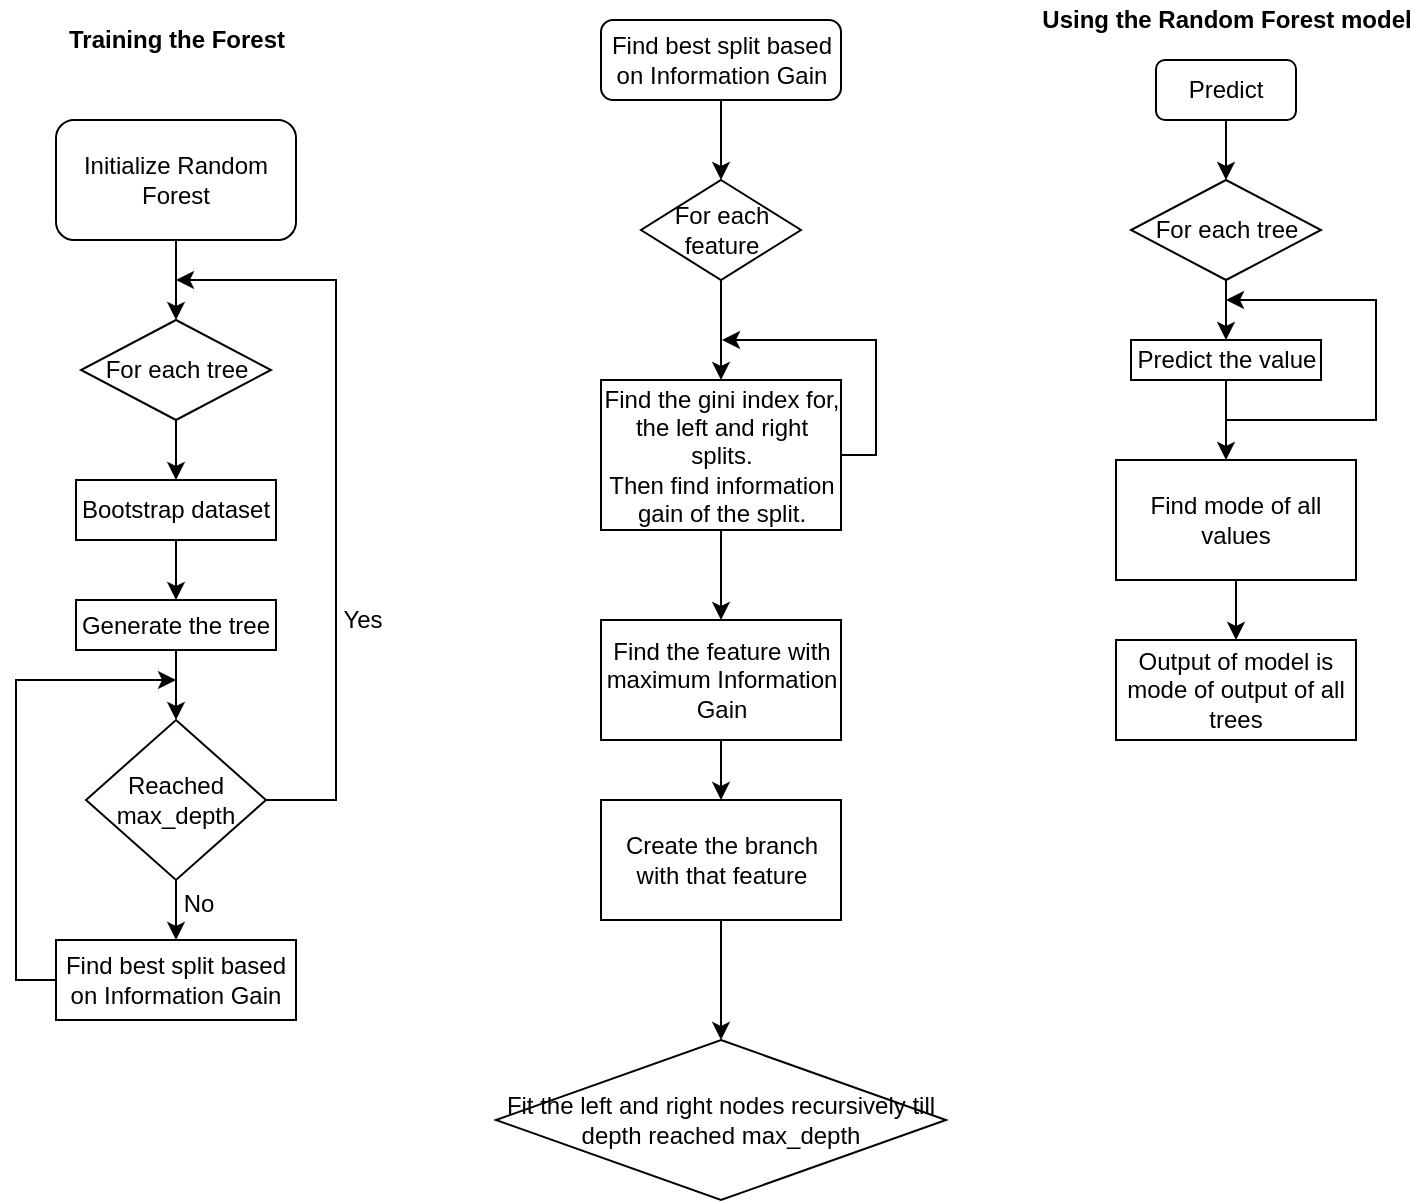 <mxfile version="17.4.6" type="device"><diagram id="KU0ChVuwPLwcK5prEI8C" name="Page-1"><mxGraphModel dx="1221" dy="644" grid="1" gridSize="10" guides="1" tooltips="1" connect="1" arrows="1" fold="1" page="1" pageScale="1" pageWidth="850" pageHeight="1100" math="0" shadow="0"><root><mxCell id="0"/><mxCell id="1" parent="0"/><mxCell id="8TZVze4hY6IjPPiAAVBT-3" style="edgeStyle=orthogonalEdgeStyle;rounded=0;orthogonalLoop=1;jettySize=auto;html=1;entryX=0.5;entryY=0;entryDx=0;entryDy=0;" edge="1" parent="1" source="8TZVze4hY6IjPPiAAVBT-1" target="8TZVze4hY6IjPPiAAVBT-2"><mxGeometry relative="1" as="geometry"/></mxCell><mxCell id="8TZVze4hY6IjPPiAAVBT-1" value="Initialize Random Forest" style="rounded=1;whiteSpace=wrap;html=1;" vertex="1" parent="1"><mxGeometry x="50" y="80" width="120" height="60" as="geometry"/></mxCell><mxCell id="8TZVze4hY6IjPPiAAVBT-5" style="edgeStyle=orthogonalEdgeStyle;rounded=0;orthogonalLoop=1;jettySize=auto;html=1;" edge="1" parent="1" source="8TZVze4hY6IjPPiAAVBT-2" target="8TZVze4hY6IjPPiAAVBT-6"><mxGeometry relative="1" as="geometry"><mxPoint x="110" y="260.0" as="targetPoint"/></mxGeometry></mxCell><mxCell id="8TZVze4hY6IjPPiAAVBT-2" value="For each tree" style="rhombus;whiteSpace=wrap;html=1;" vertex="1" parent="1"><mxGeometry x="62.5" y="180" width="95" height="50" as="geometry"/></mxCell><mxCell id="8TZVze4hY6IjPPiAAVBT-9" value="" style="edgeStyle=orthogonalEdgeStyle;rounded=0;orthogonalLoop=1;jettySize=auto;html=1;" edge="1" parent="1" source="8TZVze4hY6IjPPiAAVBT-6" target="8TZVze4hY6IjPPiAAVBT-8"><mxGeometry relative="1" as="geometry"/></mxCell><mxCell id="8TZVze4hY6IjPPiAAVBT-6" value="Bootstrap dataset" style="rounded=0;whiteSpace=wrap;html=1;" vertex="1" parent="1"><mxGeometry x="60" y="260" width="100" height="30" as="geometry"/></mxCell><mxCell id="8TZVze4hY6IjPPiAAVBT-11" value="" style="edgeStyle=orthogonalEdgeStyle;rounded=0;orthogonalLoop=1;jettySize=auto;html=1;" edge="1" parent="1" source="8TZVze4hY6IjPPiAAVBT-8" target="8TZVze4hY6IjPPiAAVBT-10"><mxGeometry relative="1" as="geometry"/></mxCell><mxCell id="8TZVze4hY6IjPPiAAVBT-8" value="Generate the tree" style="whiteSpace=wrap;html=1;rounded=0;" vertex="1" parent="1"><mxGeometry x="60" y="320" width="100" height="25" as="geometry"/></mxCell><mxCell id="8TZVze4hY6IjPPiAAVBT-13" value="" style="edgeStyle=orthogonalEdgeStyle;rounded=0;orthogonalLoop=1;jettySize=auto;html=1;" edge="1" parent="1" source="8TZVze4hY6IjPPiAAVBT-10" target="8TZVze4hY6IjPPiAAVBT-12"><mxGeometry relative="1" as="geometry"/></mxCell><mxCell id="8TZVze4hY6IjPPiAAVBT-20" style="edgeStyle=orthogonalEdgeStyle;rounded=0;orthogonalLoop=1;jettySize=auto;html=1;" edge="1" parent="1" source="8TZVze4hY6IjPPiAAVBT-10"><mxGeometry relative="1" as="geometry"><mxPoint x="110" y="160" as="targetPoint"/><Array as="points"><mxPoint x="190" y="420"/><mxPoint x="190" y="160"/></Array></mxGeometry></mxCell><mxCell id="8TZVze4hY6IjPPiAAVBT-10" value="Reached max_depth" style="rhombus;whiteSpace=wrap;html=1;rounded=0;" vertex="1" parent="1"><mxGeometry x="65" y="380" width="90" height="80" as="geometry"/></mxCell><mxCell id="8TZVze4hY6IjPPiAAVBT-15" style="edgeStyle=orthogonalEdgeStyle;rounded=0;orthogonalLoop=1;jettySize=auto;html=1;" edge="1" parent="1" source="8TZVze4hY6IjPPiAAVBT-12"><mxGeometry relative="1" as="geometry"><mxPoint x="110" y="360" as="targetPoint"/><Array as="points"><mxPoint x="30" y="510"/><mxPoint x="30" y="360"/></Array></mxGeometry></mxCell><mxCell id="8TZVze4hY6IjPPiAAVBT-12" value="Find best split based on Information Gain" style="whiteSpace=wrap;html=1;rounded=0;" vertex="1" parent="1"><mxGeometry x="50" y="490" width="120" height="40" as="geometry"/></mxCell><mxCell id="8TZVze4hY6IjPPiAAVBT-14" value="No" style="text;html=1;align=center;verticalAlign=middle;resizable=0;points=[];autosize=1;strokeColor=none;fillColor=none;" vertex="1" parent="1"><mxGeometry x="106" y="462" width="30" height="20" as="geometry"/></mxCell><mxCell id="8TZVze4hY6IjPPiAAVBT-22" value="Yes" style="text;html=1;align=center;verticalAlign=middle;resizable=0;points=[];autosize=1;strokeColor=none;fillColor=none;" vertex="1" parent="1"><mxGeometry x="188" y="320" width="30" height="20" as="geometry"/></mxCell><mxCell id="8TZVze4hY6IjPPiAAVBT-23" value="Training the Forest" style="text;html=1;align=center;verticalAlign=middle;resizable=0;points=[];autosize=1;strokeColor=none;fillColor=none;fontStyle=1" vertex="1" parent="1"><mxGeometry x="50" y="30" width="120" height="20" as="geometry"/></mxCell><mxCell id="8TZVze4hY6IjPPiAAVBT-31" style="edgeStyle=orthogonalEdgeStyle;rounded=0;orthogonalLoop=1;jettySize=auto;html=1;entryX=0.5;entryY=0;entryDx=0;entryDy=0;" edge="1" parent="1" source="8TZVze4hY6IjPPiAAVBT-25" target="8TZVze4hY6IjPPiAAVBT-29"><mxGeometry relative="1" as="geometry"/></mxCell><mxCell id="8TZVze4hY6IjPPiAAVBT-25" value="&lt;span&gt;Find best split based on Information Gain&lt;/span&gt;" style="rounded=1;whiteSpace=wrap;html=1;" vertex="1" parent="1"><mxGeometry x="322.5" y="30" width="120" height="40" as="geometry"/></mxCell><mxCell id="8TZVze4hY6IjPPiAAVBT-34" value="" style="edgeStyle=orthogonalEdgeStyle;rounded=0;orthogonalLoop=1;jettySize=auto;html=1;" edge="1" parent="1" source="8TZVze4hY6IjPPiAAVBT-29" target="8TZVze4hY6IjPPiAAVBT-33"><mxGeometry relative="1" as="geometry"/></mxCell><mxCell id="8TZVze4hY6IjPPiAAVBT-29" value="For each feature" style="rhombus;whiteSpace=wrap;html=1;" vertex="1" parent="1"><mxGeometry x="342.5" y="110" width="80" height="50" as="geometry"/></mxCell><mxCell id="8TZVze4hY6IjPPiAAVBT-45" style="edgeStyle=orthogonalEdgeStyle;rounded=0;orthogonalLoop=1;jettySize=auto;html=1;" edge="1" parent="1" source="8TZVze4hY6IjPPiAAVBT-33"><mxGeometry relative="1" as="geometry"><mxPoint x="383" y="190" as="targetPoint"/><Array as="points"><mxPoint x="460" y="248"/><mxPoint x="460" y="190"/></Array></mxGeometry></mxCell><mxCell id="8TZVze4hY6IjPPiAAVBT-46" value="" style="edgeStyle=orthogonalEdgeStyle;rounded=0;orthogonalLoop=1;jettySize=auto;html=1;" edge="1" parent="1" source="8TZVze4hY6IjPPiAAVBT-33" target="8TZVze4hY6IjPPiAAVBT-36"><mxGeometry relative="1" as="geometry"/></mxCell><mxCell id="8TZVze4hY6IjPPiAAVBT-33" value="Find the gini index for, the left and right splits.&lt;br&gt;Then find information gain of the split." style="whiteSpace=wrap;html=1;" vertex="1" parent="1"><mxGeometry x="322.5" y="210" width="120" height="75" as="geometry"/></mxCell><mxCell id="8TZVze4hY6IjPPiAAVBT-39" value="" style="edgeStyle=orthogonalEdgeStyle;rounded=0;orthogonalLoop=1;jettySize=auto;html=1;" edge="1" parent="1" source="8TZVze4hY6IjPPiAAVBT-36" target="8TZVze4hY6IjPPiAAVBT-38"><mxGeometry relative="1" as="geometry"/></mxCell><mxCell id="8TZVze4hY6IjPPiAAVBT-36" value="Find the feature with maximum Information Gain" style="whiteSpace=wrap;html=1;" vertex="1" parent="1"><mxGeometry x="322.5" y="330" width="120" height="60" as="geometry"/></mxCell><mxCell id="8TZVze4hY6IjPPiAAVBT-42" value="" style="edgeStyle=orthogonalEdgeStyle;rounded=0;orthogonalLoop=1;jettySize=auto;html=1;" edge="1" parent="1" source="8TZVze4hY6IjPPiAAVBT-38" target="8TZVze4hY6IjPPiAAVBT-41"><mxGeometry relative="1" as="geometry"/></mxCell><mxCell id="8TZVze4hY6IjPPiAAVBT-38" value="Create the branch with that feature" style="whiteSpace=wrap;html=1;" vertex="1" parent="1"><mxGeometry x="322.5" y="420" width="120" height="60" as="geometry"/></mxCell><mxCell id="8TZVze4hY6IjPPiAAVBT-41" value="Fit the left and right nodes recursively till depth reached max_depth" style="rhombus;whiteSpace=wrap;html=1;" vertex="1" parent="1"><mxGeometry x="270" y="540" width="225" height="80" as="geometry"/></mxCell><mxCell id="8TZVze4hY6IjPPiAAVBT-49" style="edgeStyle=orthogonalEdgeStyle;rounded=0;orthogonalLoop=1;jettySize=auto;html=1;" edge="1" parent="1" source="8TZVze4hY6IjPPiAAVBT-48" target="8TZVze4hY6IjPPiAAVBT-50"><mxGeometry relative="1" as="geometry"><mxPoint x="635" y="120" as="targetPoint"/></mxGeometry></mxCell><mxCell id="8TZVze4hY6IjPPiAAVBT-48" value="Predict" style="rounded=1;whiteSpace=wrap;html=1;" vertex="1" parent="1"><mxGeometry x="600" y="50" width="70" height="30" as="geometry"/></mxCell><mxCell id="8TZVze4hY6IjPPiAAVBT-51" style="edgeStyle=orthogonalEdgeStyle;rounded=0;orthogonalLoop=1;jettySize=auto;html=1;" edge="1" parent="1" source="8TZVze4hY6IjPPiAAVBT-50" target="8TZVze4hY6IjPPiAAVBT-52"><mxGeometry relative="1" as="geometry"><mxPoint x="635" y="190" as="targetPoint"/></mxGeometry></mxCell><mxCell id="8TZVze4hY6IjPPiAAVBT-50" value="For each tree" style="rhombus;whiteSpace=wrap;html=1;" vertex="1" parent="1"><mxGeometry x="587.5" y="110" width="95" height="50" as="geometry"/></mxCell><mxCell id="8TZVze4hY6IjPPiAAVBT-53" style="edgeStyle=orthogonalEdgeStyle;rounded=0;orthogonalLoop=1;jettySize=auto;html=1;" edge="1" parent="1" source="8TZVze4hY6IjPPiAAVBT-52"><mxGeometry relative="1" as="geometry"><mxPoint x="635" y="170" as="targetPoint"/><Array as="points"><mxPoint x="635" y="230"/><mxPoint x="710" y="230"/><mxPoint x="710" y="170"/></Array></mxGeometry></mxCell><mxCell id="8TZVze4hY6IjPPiAAVBT-52" value="Predict the value" style="rounded=0;whiteSpace=wrap;html=1;" vertex="1" parent="1"><mxGeometry x="587.5" y="190" width="95" height="20" as="geometry"/></mxCell><mxCell id="8TZVze4hY6IjPPiAAVBT-58" style="edgeStyle=orthogonalEdgeStyle;rounded=0;orthogonalLoop=1;jettySize=auto;html=1;" edge="1" parent="1" source="8TZVze4hY6IjPPiAAVBT-54" target="8TZVze4hY6IjPPiAAVBT-59"><mxGeometry relative="1" as="geometry"><mxPoint x="640" y="350" as="targetPoint"/></mxGeometry></mxCell><mxCell id="8TZVze4hY6IjPPiAAVBT-54" value="Find mode of all values" style="rounded=0;whiteSpace=wrap;html=1;" vertex="1" parent="1"><mxGeometry x="580" y="250" width="120" height="60" as="geometry"/></mxCell><mxCell id="8TZVze4hY6IjPPiAAVBT-56" value="" style="endArrow=classic;html=1;rounded=0;entryX=0.5;entryY=0;entryDx=0;entryDy=0;" edge="1" parent="1"><mxGeometry width="50" height="50" relative="1" as="geometry"><mxPoint x="635" y="230" as="sourcePoint"/><mxPoint x="635" y="250" as="targetPoint"/></mxGeometry></mxCell><mxCell id="8TZVze4hY6IjPPiAAVBT-57" value="Using the Random Forest model" style="text;html=1;align=center;verticalAlign=middle;resizable=0;points=[];autosize=1;strokeColor=none;fillColor=none;fontStyle=1" vertex="1" parent="1"><mxGeometry x="535" y="20" width="200" height="20" as="geometry"/></mxCell><mxCell id="8TZVze4hY6IjPPiAAVBT-59" value="Output of model is mode of output of all trees" style="rounded=0;whiteSpace=wrap;html=1;" vertex="1" parent="1"><mxGeometry x="580" y="340" width="120" height="50" as="geometry"/></mxCell></root></mxGraphModel></diagram></mxfile>
